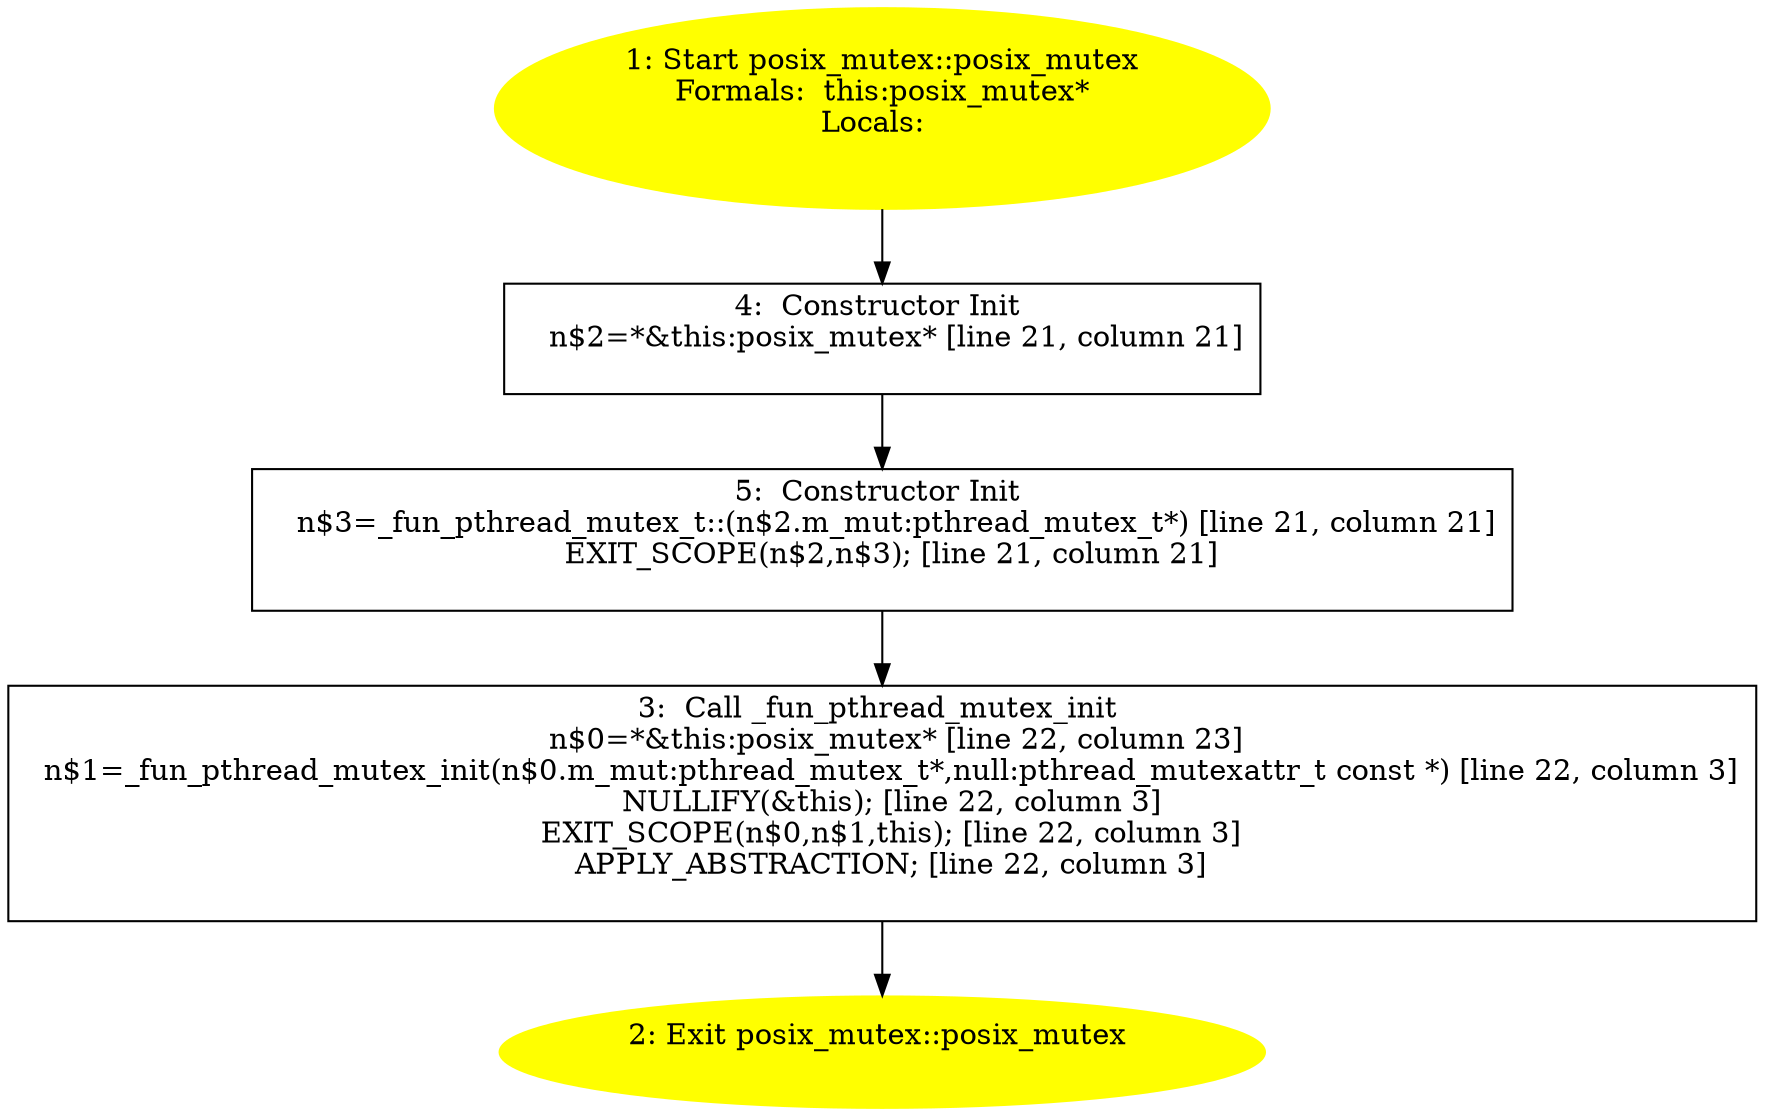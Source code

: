 /* @generated */
digraph cfg {
"posix_mutex#posix_mutex#{1045546613265935213}.b978921b66d999358bcb9e1020074d4b_1" [label="1: Start posix_mutex::posix_mutex\nFormals:  this:posix_mutex*\nLocals:  \n  " color=yellow style=filled]
	

	 "posix_mutex#posix_mutex#{1045546613265935213}.b978921b66d999358bcb9e1020074d4b_1" -> "posix_mutex#posix_mutex#{1045546613265935213}.b978921b66d999358bcb9e1020074d4b_4" ;
"posix_mutex#posix_mutex#{1045546613265935213}.b978921b66d999358bcb9e1020074d4b_2" [label="2: Exit posix_mutex::posix_mutex \n  " color=yellow style=filled]
	

"posix_mutex#posix_mutex#{1045546613265935213}.b978921b66d999358bcb9e1020074d4b_3" [label="3:  Call _fun_pthread_mutex_init \n   n$0=*&this:posix_mutex* [line 22, column 23]\n  n$1=_fun_pthread_mutex_init(n$0.m_mut:pthread_mutex_t*,null:pthread_mutexattr_t const *) [line 22, column 3]\n  NULLIFY(&this); [line 22, column 3]\n  EXIT_SCOPE(n$0,n$1,this); [line 22, column 3]\n  APPLY_ABSTRACTION; [line 22, column 3]\n " shape="box"]
	

	 "posix_mutex#posix_mutex#{1045546613265935213}.b978921b66d999358bcb9e1020074d4b_3" -> "posix_mutex#posix_mutex#{1045546613265935213}.b978921b66d999358bcb9e1020074d4b_2" ;
"posix_mutex#posix_mutex#{1045546613265935213}.b978921b66d999358bcb9e1020074d4b_4" [label="4:  Constructor Init \n   n$2=*&this:posix_mutex* [line 21, column 21]\n " shape="box"]
	

	 "posix_mutex#posix_mutex#{1045546613265935213}.b978921b66d999358bcb9e1020074d4b_4" -> "posix_mutex#posix_mutex#{1045546613265935213}.b978921b66d999358bcb9e1020074d4b_5" ;
"posix_mutex#posix_mutex#{1045546613265935213}.b978921b66d999358bcb9e1020074d4b_5" [label="5:  Constructor Init \n   n$3=_fun_pthread_mutex_t::(n$2.m_mut:pthread_mutex_t*) [line 21, column 21]\n  EXIT_SCOPE(n$2,n$3); [line 21, column 21]\n " shape="box"]
	

	 "posix_mutex#posix_mutex#{1045546613265935213}.b978921b66d999358bcb9e1020074d4b_5" -> "posix_mutex#posix_mutex#{1045546613265935213}.b978921b66d999358bcb9e1020074d4b_3" ;
}

